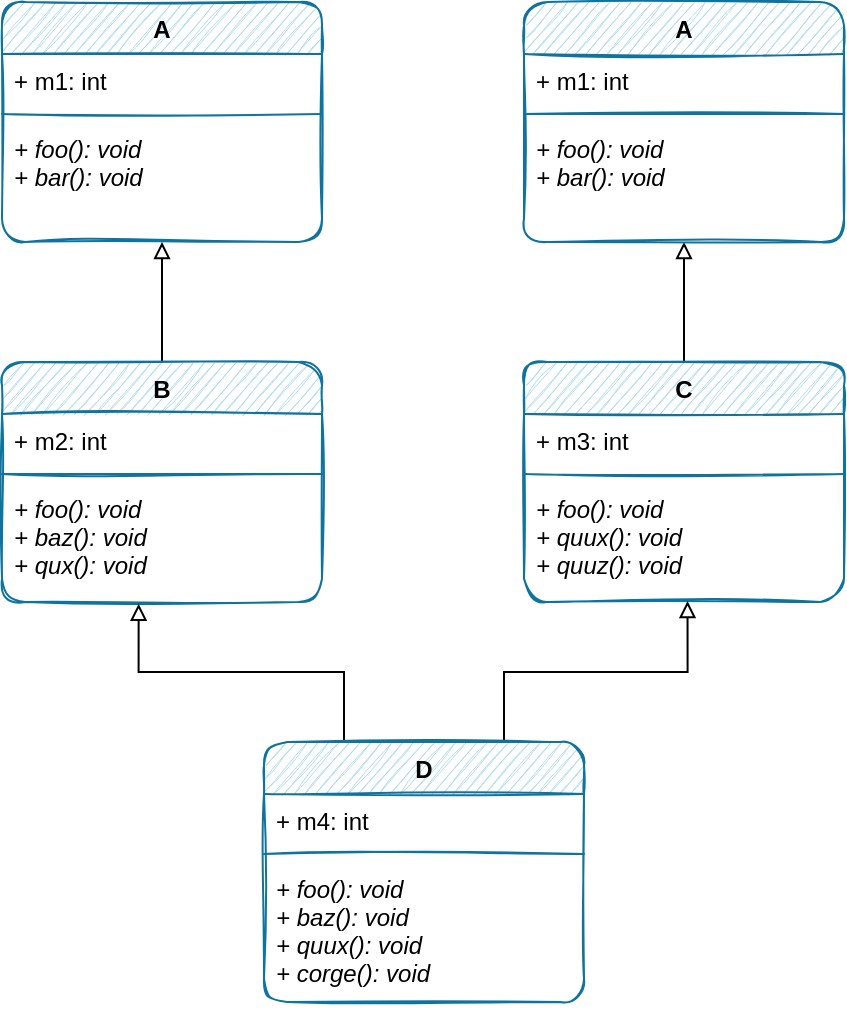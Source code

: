<mxfile version="17.4.5" type="github"><diagram id="fWSGrSsgFykJ_uVHToOr" name="第 1 页"><mxGraphModel dx="1420" dy="762" grid="1" gridSize="10" guides="1" tooltips="1" connect="1" arrows="1" fold="1" page="1" pageScale="1" pageWidth="2336" pageHeight="1654" math="0" shadow="0"><root><mxCell id="0"/><mxCell id="1" parent="0"/><mxCell id="w4V1eEOMpGdIazZ4L4pQ-1" value="A" style="swimlane;fontStyle=1;align=center;verticalAlign=top;childLayout=stackLayout;horizontal=1;startSize=26;horizontalStack=0;resizeParent=1;resizeParentMax=0;resizeLast=0;collapsible=1;marginBottom=0;sketch=1;rounded=1;fillColor=#b1ddf0;strokeColor=#10739e;" parent="1" vertex="1"><mxGeometry x="139" y="80" width="160" height="120" as="geometry"><mxRectangle x="640" y="350" width="40" height="26" as="alternateBounds"/></mxGeometry></mxCell><mxCell id="w4V1eEOMpGdIazZ4L4pQ-2" value="+ m1: int" style="text;strokeColor=none;fillColor=none;align=left;verticalAlign=top;spacingLeft=4;spacingRight=4;overflow=hidden;rotatable=0;points=[[0,0.5],[1,0.5]];portConstraint=eastwest;sketch=1;" parent="w4V1eEOMpGdIazZ4L4pQ-1" vertex="1"><mxGeometry y="26" width="160" height="26" as="geometry"/></mxCell><mxCell id="w4V1eEOMpGdIazZ4L4pQ-3" value="" style="line;strokeWidth=1;fillColor=#b1ddf0;align=left;verticalAlign=middle;spacingTop=-1;spacingLeft=3;spacingRight=3;rotatable=0;labelPosition=right;points=[];portConstraint=eastwest;strokeColor=#10739e;sketch=1;" parent="w4V1eEOMpGdIazZ4L4pQ-1" vertex="1"><mxGeometry y="52" width="160" height="8" as="geometry"/></mxCell><mxCell id="w4V1eEOMpGdIazZ4L4pQ-4" value="+ foo(): void&#10;+ bar(): void" style="text;strokeColor=none;fillColor=none;align=left;verticalAlign=top;spacingLeft=4;spacingRight=4;overflow=hidden;rotatable=0;points=[[0,0.5],[1,0.5]];portConstraint=eastwest;fontStyle=2;sketch=1;" parent="w4V1eEOMpGdIazZ4L4pQ-1" vertex="1"><mxGeometry y="60" width="160" height="60" as="geometry"/></mxCell><mxCell id="21-slzNu3g1tzmOpLWJb-9" style="rounded=0;orthogonalLoop=1;jettySize=auto;html=1;exitX=0.5;exitY=0;exitDx=0;exitDy=0;endArrow=block;endFill=0;" parent="1" source="w4V1eEOMpGdIazZ4L4pQ-5" target="w4V1eEOMpGdIazZ4L4pQ-4" edge="1"><mxGeometry relative="1" as="geometry"/></mxCell><mxCell id="w4V1eEOMpGdIazZ4L4pQ-5" value="B" style="swimlane;fontStyle=1;align=center;verticalAlign=top;childLayout=stackLayout;horizontal=1;startSize=26;horizontalStack=0;resizeParent=1;resizeParentMax=0;resizeLast=0;collapsible=1;marginBottom=0;sketch=1;rounded=1;fillColor=#b1ddf0;strokeColor=#10739e;" parent="1" vertex="1"><mxGeometry x="139" y="260" width="160" height="120" as="geometry"><mxRectangle x="640" y="350" width="40" height="26" as="alternateBounds"/></mxGeometry></mxCell><mxCell id="w4V1eEOMpGdIazZ4L4pQ-6" value="+ m2: int" style="text;strokeColor=none;fillColor=none;align=left;verticalAlign=top;spacingLeft=4;spacingRight=4;overflow=hidden;rotatable=0;points=[[0,0.5],[1,0.5]];portConstraint=eastwest;sketch=1;" parent="w4V1eEOMpGdIazZ4L4pQ-5" vertex="1"><mxGeometry y="26" width="160" height="26" as="geometry"/></mxCell><mxCell id="w4V1eEOMpGdIazZ4L4pQ-7" value="" style="line;strokeWidth=1;fillColor=#b1ddf0;align=left;verticalAlign=middle;spacingTop=-1;spacingLeft=3;spacingRight=3;rotatable=0;labelPosition=right;points=[];portConstraint=eastwest;strokeColor=#10739e;sketch=1;" parent="w4V1eEOMpGdIazZ4L4pQ-5" vertex="1"><mxGeometry y="52" width="160" height="8" as="geometry"/></mxCell><mxCell id="w4V1eEOMpGdIazZ4L4pQ-8" value="+ foo(): void&#10;+ baz(): void&#10;+ qux(): void" style="text;strokeColor=none;fillColor=none;align=left;verticalAlign=top;spacingLeft=4;spacingRight=4;overflow=hidden;rotatable=0;points=[[0,0.5],[1,0.5]];portConstraint=eastwest;fontStyle=2;sketch=1;" parent="w4V1eEOMpGdIazZ4L4pQ-5" vertex="1"><mxGeometry y="60" width="160" height="60" as="geometry"/></mxCell><mxCell id="21-slzNu3g1tzmOpLWJb-10" style="edgeStyle=none;rounded=0;orthogonalLoop=1;jettySize=auto;html=1;exitX=0.5;exitY=0;exitDx=0;exitDy=0;endArrow=block;endFill=0;" parent="1" source="w4V1eEOMpGdIazZ4L4pQ-9" target="21-slzNu3g1tzmOpLWJb-4" edge="1"><mxGeometry relative="1" as="geometry"/></mxCell><mxCell id="w4V1eEOMpGdIazZ4L4pQ-9" value="C" style="swimlane;fontStyle=1;align=center;verticalAlign=top;childLayout=stackLayout;horizontal=1;startSize=26;horizontalStack=0;resizeParent=1;resizeParentMax=0;resizeLast=0;collapsible=1;marginBottom=0;sketch=1;rounded=1;fillColor=#b1ddf0;strokeColor=#10739e;" parent="1" vertex="1"><mxGeometry x="400" y="260" width="160" height="120" as="geometry"><mxRectangle x="640" y="350" width="40" height="26" as="alternateBounds"/></mxGeometry></mxCell><mxCell id="w4V1eEOMpGdIazZ4L4pQ-10" value="+ m3: int" style="text;strokeColor=none;fillColor=none;align=left;verticalAlign=top;spacingLeft=4;spacingRight=4;overflow=hidden;rotatable=0;points=[[0,0.5],[1,0.5]];portConstraint=eastwest;sketch=1;" parent="w4V1eEOMpGdIazZ4L4pQ-9" vertex="1"><mxGeometry y="26" width="160" height="26" as="geometry"/></mxCell><mxCell id="w4V1eEOMpGdIazZ4L4pQ-11" value="" style="line;strokeWidth=1;fillColor=#b1ddf0;align=left;verticalAlign=middle;spacingTop=-1;spacingLeft=3;spacingRight=3;rotatable=0;labelPosition=right;points=[];portConstraint=eastwest;strokeColor=#10739e;sketch=1;" parent="w4V1eEOMpGdIazZ4L4pQ-9" vertex="1"><mxGeometry y="52" width="160" height="8" as="geometry"/></mxCell><mxCell id="w4V1eEOMpGdIazZ4L4pQ-12" value="+ foo(): void&#10;+ quux(): void&#10;+ quuz(): void" style="text;strokeColor=none;fillColor=none;align=left;verticalAlign=top;spacingLeft=4;spacingRight=4;overflow=hidden;rotatable=0;points=[[0,0.5],[1,0.5]];portConstraint=eastwest;fontStyle=2;sketch=1;" parent="w4V1eEOMpGdIazZ4L4pQ-9" vertex="1"><mxGeometry y="60" width="160" height="60" as="geometry"/></mxCell><mxCell id="21-slzNu3g1tzmOpLWJb-1" value="A" style="swimlane;fontStyle=1;align=center;verticalAlign=top;childLayout=stackLayout;horizontal=1;startSize=26;horizontalStack=0;resizeParent=1;resizeParentMax=0;resizeLast=0;collapsible=1;marginBottom=0;sketch=1;rounded=1;fillColor=#b1ddf0;strokeColor=#10739e;" parent="1" vertex="1"><mxGeometry x="400" y="80" width="160" height="120" as="geometry"><mxRectangle x="640" y="350" width="40" height="26" as="alternateBounds"/></mxGeometry></mxCell><mxCell id="21-slzNu3g1tzmOpLWJb-2" value="+ m1: int" style="text;strokeColor=none;fillColor=none;align=left;verticalAlign=top;spacingLeft=4;spacingRight=4;overflow=hidden;rotatable=0;points=[[0,0.5],[1,0.5]];portConstraint=eastwest;sketch=1;" parent="21-slzNu3g1tzmOpLWJb-1" vertex="1"><mxGeometry y="26" width="160" height="26" as="geometry"/></mxCell><mxCell id="21-slzNu3g1tzmOpLWJb-3" value="" style="line;strokeWidth=1;fillColor=#b1ddf0;align=left;verticalAlign=middle;spacingTop=-1;spacingLeft=3;spacingRight=3;rotatable=0;labelPosition=right;points=[];portConstraint=eastwest;strokeColor=#10739e;sketch=1;" parent="21-slzNu3g1tzmOpLWJb-1" vertex="1"><mxGeometry y="52" width="160" height="8" as="geometry"/></mxCell><mxCell id="21-slzNu3g1tzmOpLWJb-4" value="+ foo(): void&#10;+ bar(): void" style="text;strokeColor=none;fillColor=none;align=left;verticalAlign=top;spacingLeft=4;spacingRight=4;overflow=hidden;rotatable=0;points=[[0,0.5],[1,0.5]];portConstraint=eastwest;fontStyle=2;sketch=1;" parent="21-slzNu3g1tzmOpLWJb-1" vertex="1"><mxGeometry y="60" width="160" height="60" as="geometry"/></mxCell><mxCell id="21-slzNu3g1tzmOpLWJb-11" style="edgeStyle=orthogonalEdgeStyle;rounded=0;orthogonalLoop=1;jettySize=auto;html=1;exitX=0.25;exitY=0;exitDx=0;exitDy=0;entryX=0.427;entryY=1.015;entryDx=0;entryDy=0;entryPerimeter=0;endArrow=block;endFill=0;" parent="1" source="21-slzNu3g1tzmOpLWJb-5" target="w4V1eEOMpGdIazZ4L4pQ-8" edge="1"><mxGeometry relative="1" as="geometry"/></mxCell><mxCell id="21-slzNu3g1tzmOpLWJb-12" style="edgeStyle=orthogonalEdgeStyle;rounded=0;orthogonalLoop=1;jettySize=auto;html=1;exitX=0.75;exitY=0;exitDx=0;exitDy=0;endArrow=block;endFill=0;entryX=0.511;entryY=0.992;entryDx=0;entryDy=0;entryPerimeter=0;" parent="1" source="21-slzNu3g1tzmOpLWJb-5" target="w4V1eEOMpGdIazZ4L4pQ-12" edge="1"><mxGeometry relative="1" as="geometry"/></mxCell><mxCell id="21-slzNu3g1tzmOpLWJb-5" value="D" style="swimlane;fontStyle=1;align=center;verticalAlign=top;childLayout=stackLayout;horizontal=1;startSize=26;horizontalStack=0;resizeParent=1;resizeParentMax=0;resizeLast=0;collapsible=1;marginBottom=0;sketch=1;rounded=1;fillColor=#b1ddf0;strokeColor=#10739e;" parent="1" vertex="1"><mxGeometry x="270" y="450" width="160" height="130" as="geometry"><mxRectangle x="640" y="350" width="40" height="26" as="alternateBounds"/></mxGeometry></mxCell><mxCell id="21-slzNu3g1tzmOpLWJb-6" value="+ m4: int" style="text;strokeColor=none;fillColor=none;align=left;verticalAlign=top;spacingLeft=4;spacingRight=4;overflow=hidden;rotatable=0;points=[[0,0.5],[1,0.5]];portConstraint=eastwest;sketch=1;" parent="21-slzNu3g1tzmOpLWJb-5" vertex="1"><mxGeometry y="26" width="160" height="26" as="geometry"/></mxCell><mxCell id="21-slzNu3g1tzmOpLWJb-7" value="" style="line;strokeWidth=1;fillColor=#b1ddf0;align=left;verticalAlign=middle;spacingTop=-1;spacingLeft=3;spacingRight=3;rotatable=0;labelPosition=right;points=[];portConstraint=eastwest;strokeColor=#10739e;sketch=1;" parent="21-slzNu3g1tzmOpLWJb-5" vertex="1"><mxGeometry y="52" width="160" height="8" as="geometry"/></mxCell><mxCell id="21-slzNu3g1tzmOpLWJb-8" value="+ foo(): void&#10;+ baz(): void&#10;+ quux(): void&#10;+ corge(): void" style="text;strokeColor=none;fillColor=none;align=left;verticalAlign=top;spacingLeft=4;spacingRight=4;overflow=hidden;rotatable=0;points=[[0,0.5],[1,0.5]];portConstraint=eastwest;fontStyle=2;sketch=1;" parent="21-slzNu3g1tzmOpLWJb-5" vertex="1"><mxGeometry y="60" width="160" height="70" as="geometry"/></mxCell></root></mxGraphModel></diagram></mxfile>